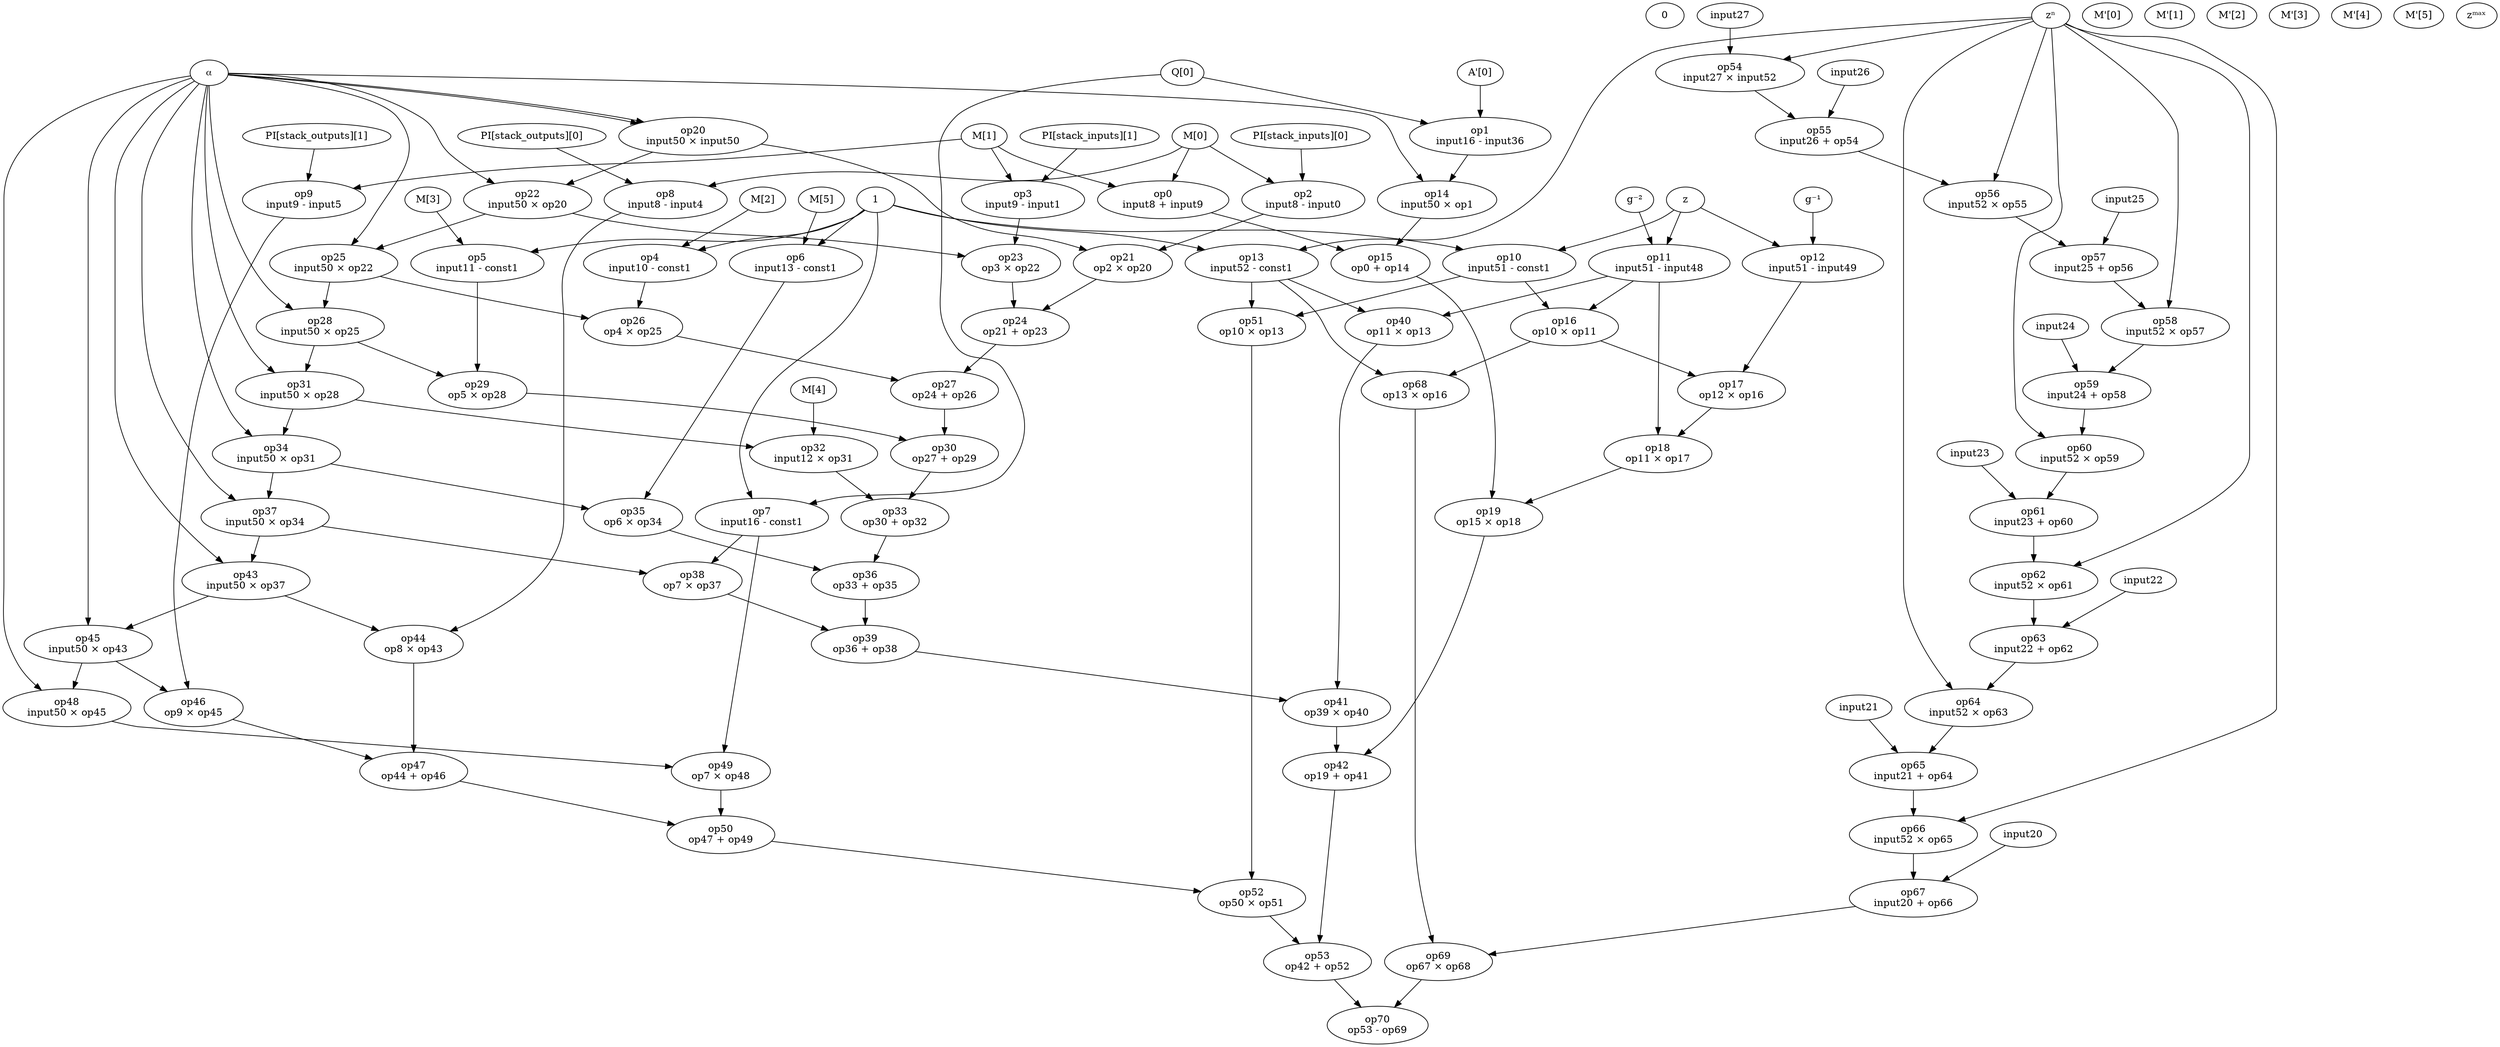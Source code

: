 digraph G {
const0 [label="0"]
const1 [label="1"]
input0 [label="PI[stack_inputs][0]"]
input1 [label="PI[stack_inputs][1]"]
input4 [label="PI[stack_outputs][0]"]
input5 [label="PI[stack_outputs][1]"]
input8 [label="M[0]"]
input9 [label="M[1]"]
input10 [label="M[2]"]
input11 [label="M[3]"]
input12 [label="M[4]"]
input13 [label="M[5]"]
input28 [label="M'[0]"]
input29 [label="M'[1]"]
input30 [label="M'[2]"]
input31 [label="M'[3]"]
input32 [label="M'[4]"]
input33 [label="M'[5]"]
input16 [label="A[0]"]
input36 [label="A'[0]"]
input16 [label="Q[0]"]
input48 [label="g⁻²"]
input49 [label="g⁻¹"]
input50 [label="⍺"]
input51 [label="z"]
input52 [label="zⁿ"]
input53 [label="zᵐᵃˣ"]
op0 [label="op0\ninput8 + input9"]
input8 -> op0
input9 -> op0
op1 [label="op1\ninput16 - input36"]
input16 -> op1
input36 -> op1
op2 [label="op2\ninput8 - input0"]
input8 -> op2
input0 -> op2
op3 [label="op3\ninput9 - input1"]
input9 -> op3
input1 -> op3
op4 [label="op4\ninput10 - const1"]
input10 -> op4
const1 -> op4
op5 [label="op5\ninput11 - const1"]
input11 -> op5
const1 -> op5
op6 [label="op6\ninput13 - const1"]
input13 -> op6
const1 -> op6
op7 [label="op7\ninput16 - const1"]
input16 -> op7
const1 -> op7
op8 [label="op8\ninput8 - input4"]
input8 -> op8
input4 -> op8
op9 [label="op9\ninput9 - input5"]
input9 -> op9
input5 -> op9
op10 [label="op10\ninput51 - const1"]
input51 -> op10
const1 -> op10
op11 [label="op11\ninput51 - input48"]
input51 -> op11
input48 -> op11
op12 [label="op12\ninput51 - input49"]
input51 -> op12
input49 -> op12
op13 [label="op13\ninput52 - const1"]
input52 -> op13
const1 -> op13
op14 [label="op14\ninput50 × op1"]
input50 -> op14
op1 -> op14
op15 [label="op15\nop0 + op14"]
op0 -> op15
op14 -> op15
op16 [label="op16\nop10 × op11"]
op10 -> op16
op11 -> op16
op17 [label="op17\nop12 × op16"]
op12 -> op17
op16 -> op17
op18 [label="op18\nop11 × op17"]
op11 -> op18
op17 -> op18
op19 [label="op19\nop15 × op18"]
op15 -> op19
op18 -> op19
op20 [label="op20\ninput50 × input50"]
input50 -> op20
input50 -> op20
op21 [label="op21\nop2 × op20"]
op2 -> op21
op20 -> op21
op22 [label="op22\ninput50 × op20"]
input50 -> op22
op20 -> op22
op23 [label="op23\nop3 × op22"]
op3 -> op23
op22 -> op23
op24 [label="op24\nop21 + op23"]
op21 -> op24
op23 -> op24
op25 [label="op25\ninput50 × op22"]
input50 -> op25
op22 -> op25
op26 [label="op26\nop4 × op25"]
op4 -> op26
op25 -> op26
op27 [label="op27\nop24 + op26"]
op24 -> op27
op26 -> op27
op28 [label="op28\ninput50 × op25"]
input50 -> op28
op25 -> op28
op29 [label="op29\nop5 × op28"]
op5 -> op29
op28 -> op29
op30 [label="op30\nop27 + op29"]
op27 -> op30
op29 -> op30
op31 [label="op31\ninput50 × op28"]
input50 -> op31
op28 -> op31
op32 [label="op32\ninput12 × op31"]
input12 -> op32
op31 -> op32
op33 [label="op33\nop30 + op32"]
op30 -> op33
op32 -> op33
op34 [label="op34\ninput50 × op31"]
input50 -> op34
op31 -> op34
op35 [label="op35\nop6 × op34"]
op6 -> op35
op34 -> op35
op36 [label="op36\nop33 + op35"]
op33 -> op36
op35 -> op36
op37 [label="op37\ninput50 × op34"]
input50 -> op37
op34 -> op37
op38 [label="op38\nop7 × op37"]
op7 -> op38
op37 -> op38
op39 [label="op39\nop36 + op38"]
op36 -> op39
op38 -> op39
op40 [label="op40\nop11 × op13"]
op11 -> op40
op13 -> op40
op41 [label="op41\nop39 × op40"]
op39 -> op41
op40 -> op41
op42 [label="op42\nop19 + op41"]
op19 -> op42
op41 -> op42
op43 [label="op43\ninput50 × op37"]
input50 -> op43
op37 -> op43
op44 [label="op44\nop8 × op43"]
op8 -> op44
op43 -> op44
op45 [label="op45\ninput50 × op43"]
input50 -> op45
op43 -> op45
op46 [label="op46\nop9 × op45"]
op9 -> op46
op45 -> op46
op47 [label="op47\nop44 + op46"]
op44 -> op47
op46 -> op47
op48 [label="op48\ninput50 × op45"]
input50 -> op48
op45 -> op48
op49 [label="op49\nop7 × op48"]
op7 -> op49
op48 -> op49
op50 [label="op50\nop47 + op49"]
op47 -> op50
op49 -> op50
op51 [label="op51\nop10 × op13"]
op10 -> op51
op13 -> op51
op52 [label="op52\nop50 × op51"]
op50 -> op52
op51 -> op52
op53 [label="op53\nop42 + op52"]
op42 -> op53
op52 -> op53
op54 [label="op54\ninput27 × input52"]
input27 -> op54
input52 -> op54
op55 [label="op55\ninput26 + op54"]
input26 -> op55
op54 -> op55
op56 [label="op56\ninput52 × op55"]
input52 -> op56
op55 -> op56
op57 [label="op57\ninput25 + op56"]
input25 -> op57
op56 -> op57
op58 [label="op58\ninput52 × op57"]
input52 -> op58
op57 -> op58
op59 [label="op59\ninput24 + op58"]
input24 -> op59
op58 -> op59
op60 [label="op60\ninput52 × op59"]
input52 -> op60
op59 -> op60
op61 [label="op61\ninput23 + op60"]
input23 -> op61
op60 -> op61
op62 [label="op62\ninput52 × op61"]
input52 -> op62
op61 -> op62
op63 [label="op63\ninput22 + op62"]
input22 -> op63
op62 -> op63
op64 [label="op64\ninput52 × op63"]
input52 -> op64
op63 -> op64
op65 [label="op65\ninput21 + op64"]
input21 -> op65
op64 -> op65
op66 [label="op66\ninput52 × op65"]
input52 -> op66
op65 -> op66
op67 [label="op67\ninput20 + op66"]
input20 -> op67
op66 -> op67
op68 [label="op68\nop13 × op16"]
op13 -> op68
op16 -> op68
op69 [label="op69\nop67 × op68"]
op67 -> op69
op68 -> op69
op70 [label="op70\nop53 - op69"]
op53 -> op70
op69 -> op70
}
